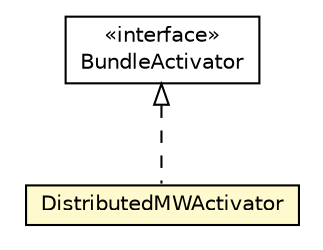 #!/usr/local/bin/dot
#
# Class diagram 
# Generated by UMLGraph version R5_6-24-gf6e263 (http://www.umlgraph.org/)
#

digraph G {
	edge [fontname="Helvetica",fontsize=10,labelfontname="Helvetica",labelfontsize=10];
	node [fontname="Helvetica",fontsize=10,shape=plaintext];
	nodesep=0.25;
	ranksep=0.5;
	// org.universAAL.middleware.managers.distributedmw.osgi.DistributedMWActivator
	c3703439 [label=<<table title="org.universAAL.middleware.managers.distributedmw.osgi.DistributedMWActivator" border="0" cellborder="1" cellspacing="0" cellpadding="2" port="p" bgcolor="lemonChiffon" href="./DistributedMWActivator.html">
		<tr><td><table border="0" cellspacing="0" cellpadding="1">
<tr><td align="center" balign="center"> DistributedMWActivator </td></tr>
		</table></td></tr>
		</table>>, URL="./DistributedMWActivator.html", fontname="Helvetica", fontcolor="black", fontsize=10.0];
	//org.universAAL.middleware.managers.distributedmw.osgi.DistributedMWActivator implements org.osgi.framework.BundleActivator
	c3705024:p -> c3703439:p [dir=back,arrowtail=empty,style=dashed];
	// org.osgi.framework.BundleActivator
	c3705024 [label=<<table title="org.osgi.framework.BundleActivator" border="0" cellborder="1" cellspacing="0" cellpadding="2" port="p" href="http://java.sun.com/j2se/1.4.2/docs/api/org/osgi/framework/BundleActivator.html">
		<tr><td><table border="0" cellspacing="0" cellpadding="1">
<tr><td align="center" balign="center"> &#171;interface&#187; </td></tr>
<tr><td align="center" balign="center"> BundleActivator </td></tr>
		</table></td></tr>
		</table>>, URL="http://java.sun.com/j2se/1.4.2/docs/api/org/osgi/framework/BundleActivator.html", fontname="Helvetica", fontcolor="black", fontsize=10.0];
}

